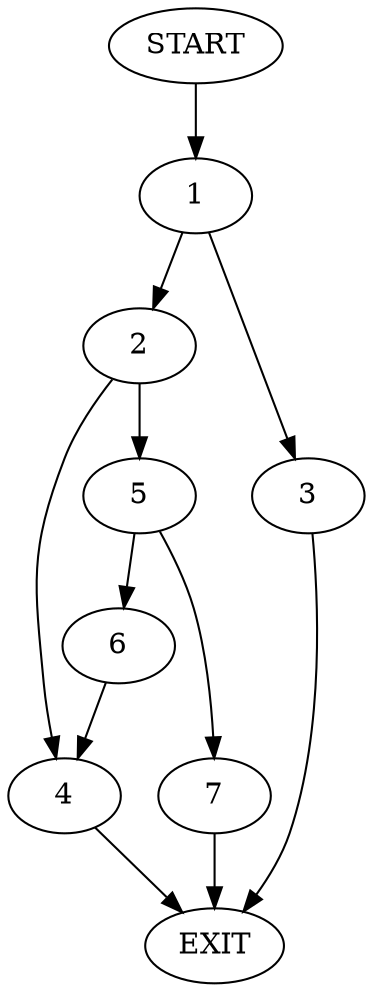 digraph {
0 [label="START"]
8 [label="EXIT"]
0 -> 1
1 -> 2
1 -> 3
3 -> 8
2 -> 4
2 -> 5
4 -> 8
5 -> 6
5 -> 7
7 -> 8
6 -> 4
}
